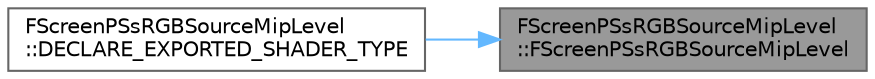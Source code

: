 digraph "FScreenPSsRGBSourceMipLevel::FScreenPSsRGBSourceMipLevel"
{
 // INTERACTIVE_SVG=YES
 // LATEX_PDF_SIZE
  bgcolor="transparent";
  edge [fontname=Helvetica,fontsize=10,labelfontname=Helvetica,labelfontsize=10];
  node [fontname=Helvetica,fontsize=10,shape=box,height=0.2,width=0.4];
  rankdir="RL";
  Node1 [id="Node000001",label="FScreenPSsRGBSourceMipLevel\l::FScreenPSsRGBSourceMipLevel",height=0.2,width=0.4,color="gray40", fillcolor="grey60", style="filled", fontcolor="black",tooltip=" "];
  Node1 -> Node2 [id="edge1_Node000001_Node000002",dir="back",color="steelblue1",style="solid",tooltip=" "];
  Node2 [id="Node000002",label="FScreenPSsRGBSourceMipLevel\l::DECLARE_EXPORTED_SHADER_TYPE",height=0.2,width=0.4,color="grey40", fillcolor="white", style="filled",URL="$d2/d3e/classFScreenPSsRGBSourceMipLevel.html#a17987d52678378c612aede2cbfbde696",tooltip=" "];
}

